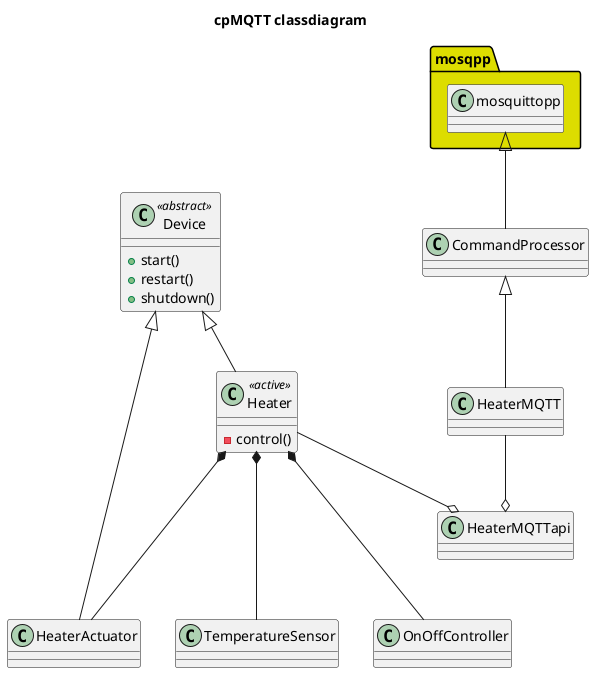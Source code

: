 @startuml

title cpMQTT classdiagram

package "mosqpp" #DDDD00 {
class mosquittopp 
} 

class Device <<abstract>> {
+ start()
+ restart()
+ shutdown()
}
class Heater <<active>> {
- control()
}

mosquittopp <|-- CommandProcessor
CommandProcessor <|-- HeaterMQTT
HeaterMQTTapi o-up- Heater
HeaterMQTTapi o-up- HeaterMQTT

Device <|-down- Heater
Device <|-down- HeaterActuator
Heater *--- HeaterActuator
Heater *--- OnOffController
Heater *--- TemperatureSensor

@enduml
